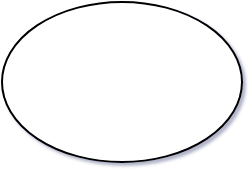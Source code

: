 <mxfile version="14.2.4" type="github">
  <diagram id="AB1RtUzKGKamLkKsg58Y" name="第 1 页">
    <mxGraphModel dx="1038" dy="585" grid="0" gridSize="10" guides="1" tooltips="1" connect="1" arrows="1" fold="1" page="1" pageScale="1" pageWidth="827" pageHeight="1169" background="none" math="0" shadow="1">
      <root>
        <mxCell id="0" />
        <mxCell id="1" parent="0" />
        <mxCell id="mLQnC-mB5t6AjQfO8PjY-1" value="" style="ellipse;whiteSpace=wrap;html=1;" vertex="1" parent="1">
          <mxGeometry x="352" y="262" width="120" height="80" as="geometry" />
        </mxCell>
      </root>
    </mxGraphModel>
  </diagram>
</mxfile>
